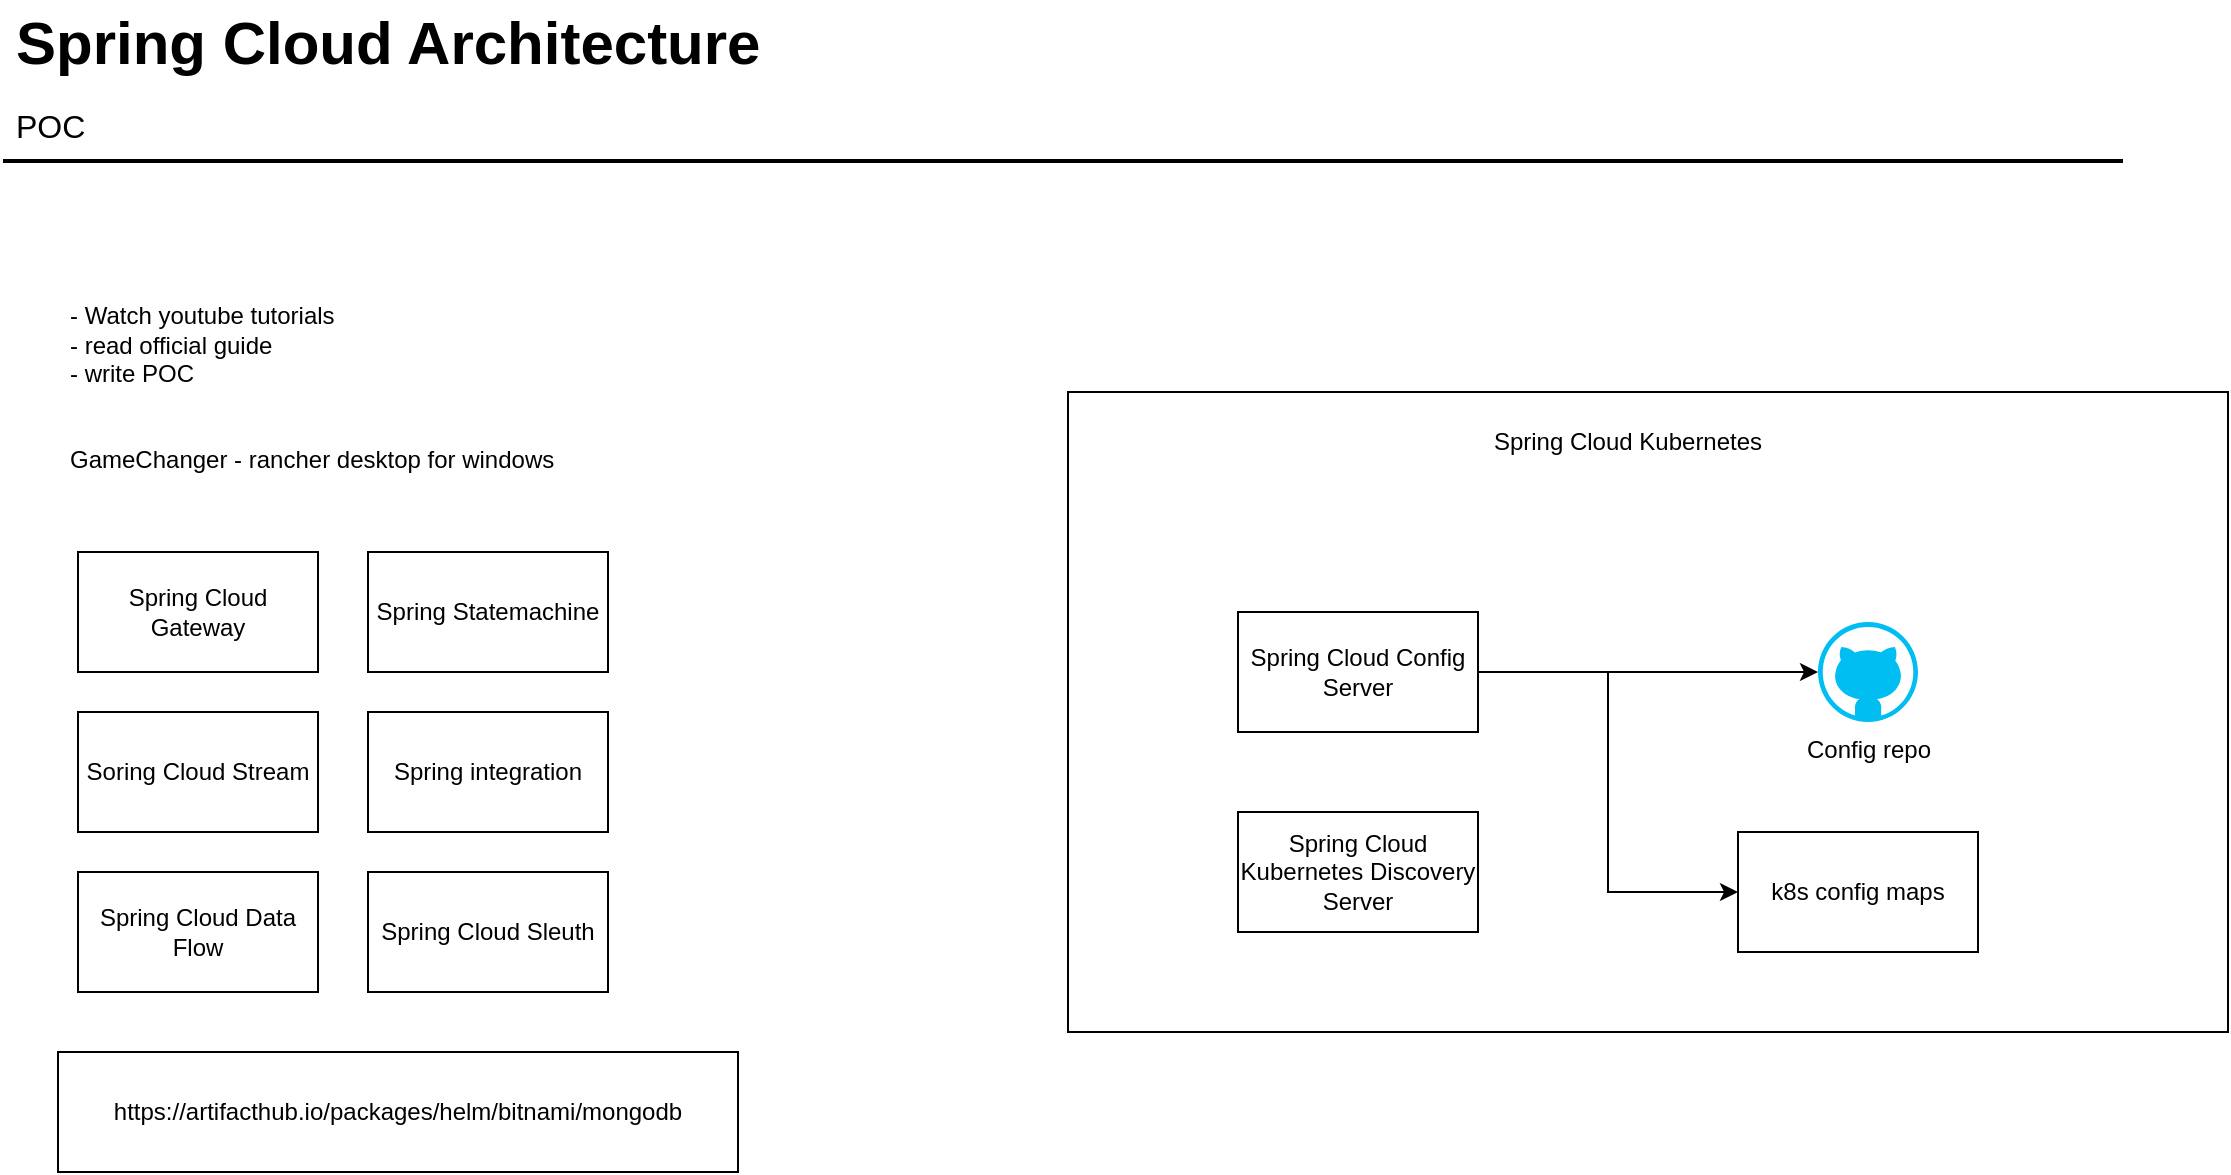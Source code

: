 <mxfile version="24.7.6">
  <diagram id="Ht1M8jgEwFfnCIfOTk4-" name="Page-1">
    <mxGraphModel dx="1434" dy="772" grid="1" gridSize="10" guides="1" tooltips="1" connect="1" arrows="1" fold="1" page="1" pageScale="1" pageWidth="1169" pageHeight="827" math="0" shadow="0">
      <root>
        <mxCell id="0" />
        <mxCell id="1" parent="0" />
        <mxCell id="KfJUkUHB5jhevkHiMozb-13" value="" style="rounded=0;whiteSpace=wrap;html=1;" vertex="1" parent="1">
          <mxGeometry x="585" y="260" width="580" height="320" as="geometry" />
        </mxCell>
        <mxCell id="-QjtrjUzRDEMRZ5MF8oH-47" value="Spring Cloud Architecture" style="text;html=1;resizable=0;points=[];autosize=1;align=left;verticalAlign=top;spacingTop=-4;fontSize=30;fontStyle=1" parent="1" vertex="1">
          <mxGeometry x="56.5" y="64.5" width="360" height="40" as="geometry" />
        </mxCell>
        <mxCell id="-QjtrjUzRDEMRZ5MF8oH-48" value="POC" style="text;html=1;resizable=0;points=[];autosize=1;align=left;verticalAlign=top;spacingTop=-4;fontSize=16;" parent="1" vertex="1">
          <mxGeometry x="56.5" y="114.5" width="60" height="30" as="geometry" />
        </mxCell>
        <mxCell id="SCVMTBWpLvtzJIhz15lM-1" value="" style="line;strokeWidth=2;html=1;fontSize=14;" parent="1" vertex="1">
          <mxGeometry x="52.5" y="139.5" width="1060" height="10" as="geometry" />
        </mxCell>
        <mxCell id="-uH2EFcJphFzesd2i5at-2" value="- Watch youtube tutorials&lt;div&gt;- read official guide&lt;/div&gt;&lt;div&gt;- write POC&lt;/div&gt;&lt;div&gt;&lt;br&gt;&lt;/div&gt;&lt;div&gt;&lt;br&gt;&lt;/div&gt;&lt;div&gt;GameChanger - rancher desktop for windows&lt;br&gt;&lt;div&gt;&lt;br&gt;&lt;/div&gt;&lt;/div&gt;" style="text;strokeColor=none;fillColor=none;align=left;verticalAlign=middle;spacingLeft=4;spacingRight=4;overflow=hidden;points=[[0,0.5],[1,0.5]];portConstraint=eastwest;rotatable=0;whiteSpace=wrap;html=1;" parent="1" vertex="1">
          <mxGeometry x="80" y="200" width="430" height="130" as="geometry" />
        </mxCell>
        <mxCell id="KfJUkUHB5jhevkHiMozb-5" style="edgeStyle=orthogonalEdgeStyle;rounded=0;orthogonalLoop=1;jettySize=auto;html=1;entryX=0;entryY=0.5;entryDx=0;entryDy=0;" edge="1" parent="1" source="KfJUkUHB5jhevkHiMozb-1" target="KfJUkUHB5jhevkHiMozb-4">
          <mxGeometry relative="1" as="geometry" />
        </mxCell>
        <mxCell id="KfJUkUHB5jhevkHiMozb-1" value="Spring Cloud Config Server" style="rounded=0;whiteSpace=wrap;html=1;" vertex="1" parent="1">
          <mxGeometry x="670" y="370" width="120" height="60" as="geometry" />
        </mxCell>
        <mxCell id="KfJUkUHB5jhevkHiMozb-2" value="Config repo" style="verticalLabelPosition=bottom;html=1;verticalAlign=top;align=center;strokeColor=none;fillColor=#00BEF2;shape=mxgraph.azure.github_code;pointerEvents=1;" vertex="1" parent="1">
          <mxGeometry x="960" y="375" width="50" height="50" as="geometry" />
        </mxCell>
        <mxCell id="KfJUkUHB5jhevkHiMozb-3" style="edgeStyle=orthogonalEdgeStyle;rounded=0;orthogonalLoop=1;jettySize=auto;html=1;entryX=0;entryY=0.5;entryDx=0;entryDy=0;entryPerimeter=0;" edge="1" parent="1" source="KfJUkUHB5jhevkHiMozb-1" target="KfJUkUHB5jhevkHiMozb-2">
          <mxGeometry relative="1" as="geometry" />
        </mxCell>
        <mxCell id="KfJUkUHB5jhevkHiMozb-4" value="k8s config maps" style="rounded=0;whiteSpace=wrap;html=1;" vertex="1" parent="1">
          <mxGeometry x="920" y="480" width="120" height="60" as="geometry" />
        </mxCell>
        <mxCell id="KfJUkUHB5jhevkHiMozb-6" value="Spring Cloud Kubernetes Discovery Server" style="rounded=0;whiteSpace=wrap;html=1;" vertex="1" parent="1">
          <mxGeometry x="670" y="470" width="120" height="60" as="geometry" />
        </mxCell>
        <mxCell id="KfJUkUHB5jhevkHiMozb-7" value="Spring Cloud Sleuth" style="rounded=0;whiteSpace=wrap;html=1;" vertex="1" parent="1">
          <mxGeometry x="235" y="500" width="120" height="60" as="geometry" />
        </mxCell>
        <mxCell id="KfJUkUHB5jhevkHiMozb-8" value="Spring Cloud Gateway" style="rounded=0;whiteSpace=wrap;html=1;" vertex="1" parent="1">
          <mxGeometry x="90" y="340" width="120" height="60" as="geometry" />
        </mxCell>
        <mxCell id="KfJUkUHB5jhevkHiMozb-9" value="Soring Cloud Stream" style="rounded=0;whiteSpace=wrap;html=1;" vertex="1" parent="1">
          <mxGeometry x="90" y="420" width="120" height="60" as="geometry" />
        </mxCell>
        <mxCell id="KfJUkUHB5jhevkHiMozb-10" value="Spring Cloud Data Flow" style="rounded=0;whiteSpace=wrap;html=1;" vertex="1" parent="1">
          <mxGeometry x="90" y="500" width="120" height="60" as="geometry" />
        </mxCell>
        <mxCell id="KfJUkUHB5jhevkHiMozb-11" value="Spring Statemachine" style="rounded=0;whiteSpace=wrap;html=1;" vertex="1" parent="1">
          <mxGeometry x="235" y="340" width="120" height="60" as="geometry" />
        </mxCell>
        <mxCell id="KfJUkUHB5jhevkHiMozb-12" value="Spring integration" style="rounded=0;whiteSpace=wrap;html=1;" vertex="1" parent="1">
          <mxGeometry x="235" y="420" width="120" height="60" as="geometry" />
        </mxCell>
        <mxCell id="KfJUkUHB5jhevkHiMozb-14" value="Spring Cloud Kubernetes" style="text;html=1;align=center;verticalAlign=middle;whiteSpace=wrap;rounded=0;" vertex="1" parent="1">
          <mxGeometry x="780" y="270" width="170" height="30" as="geometry" />
        </mxCell>
        <mxCell id="KfJUkUHB5jhevkHiMozb-15" value="https://artifacthub.io/packages/helm/bitnami/mongodb" style="rounded=0;whiteSpace=wrap;html=1;" vertex="1" parent="1">
          <mxGeometry x="80" y="590" width="340" height="60" as="geometry" />
        </mxCell>
      </root>
    </mxGraphModel>
  </diagram>
</mxfile>
